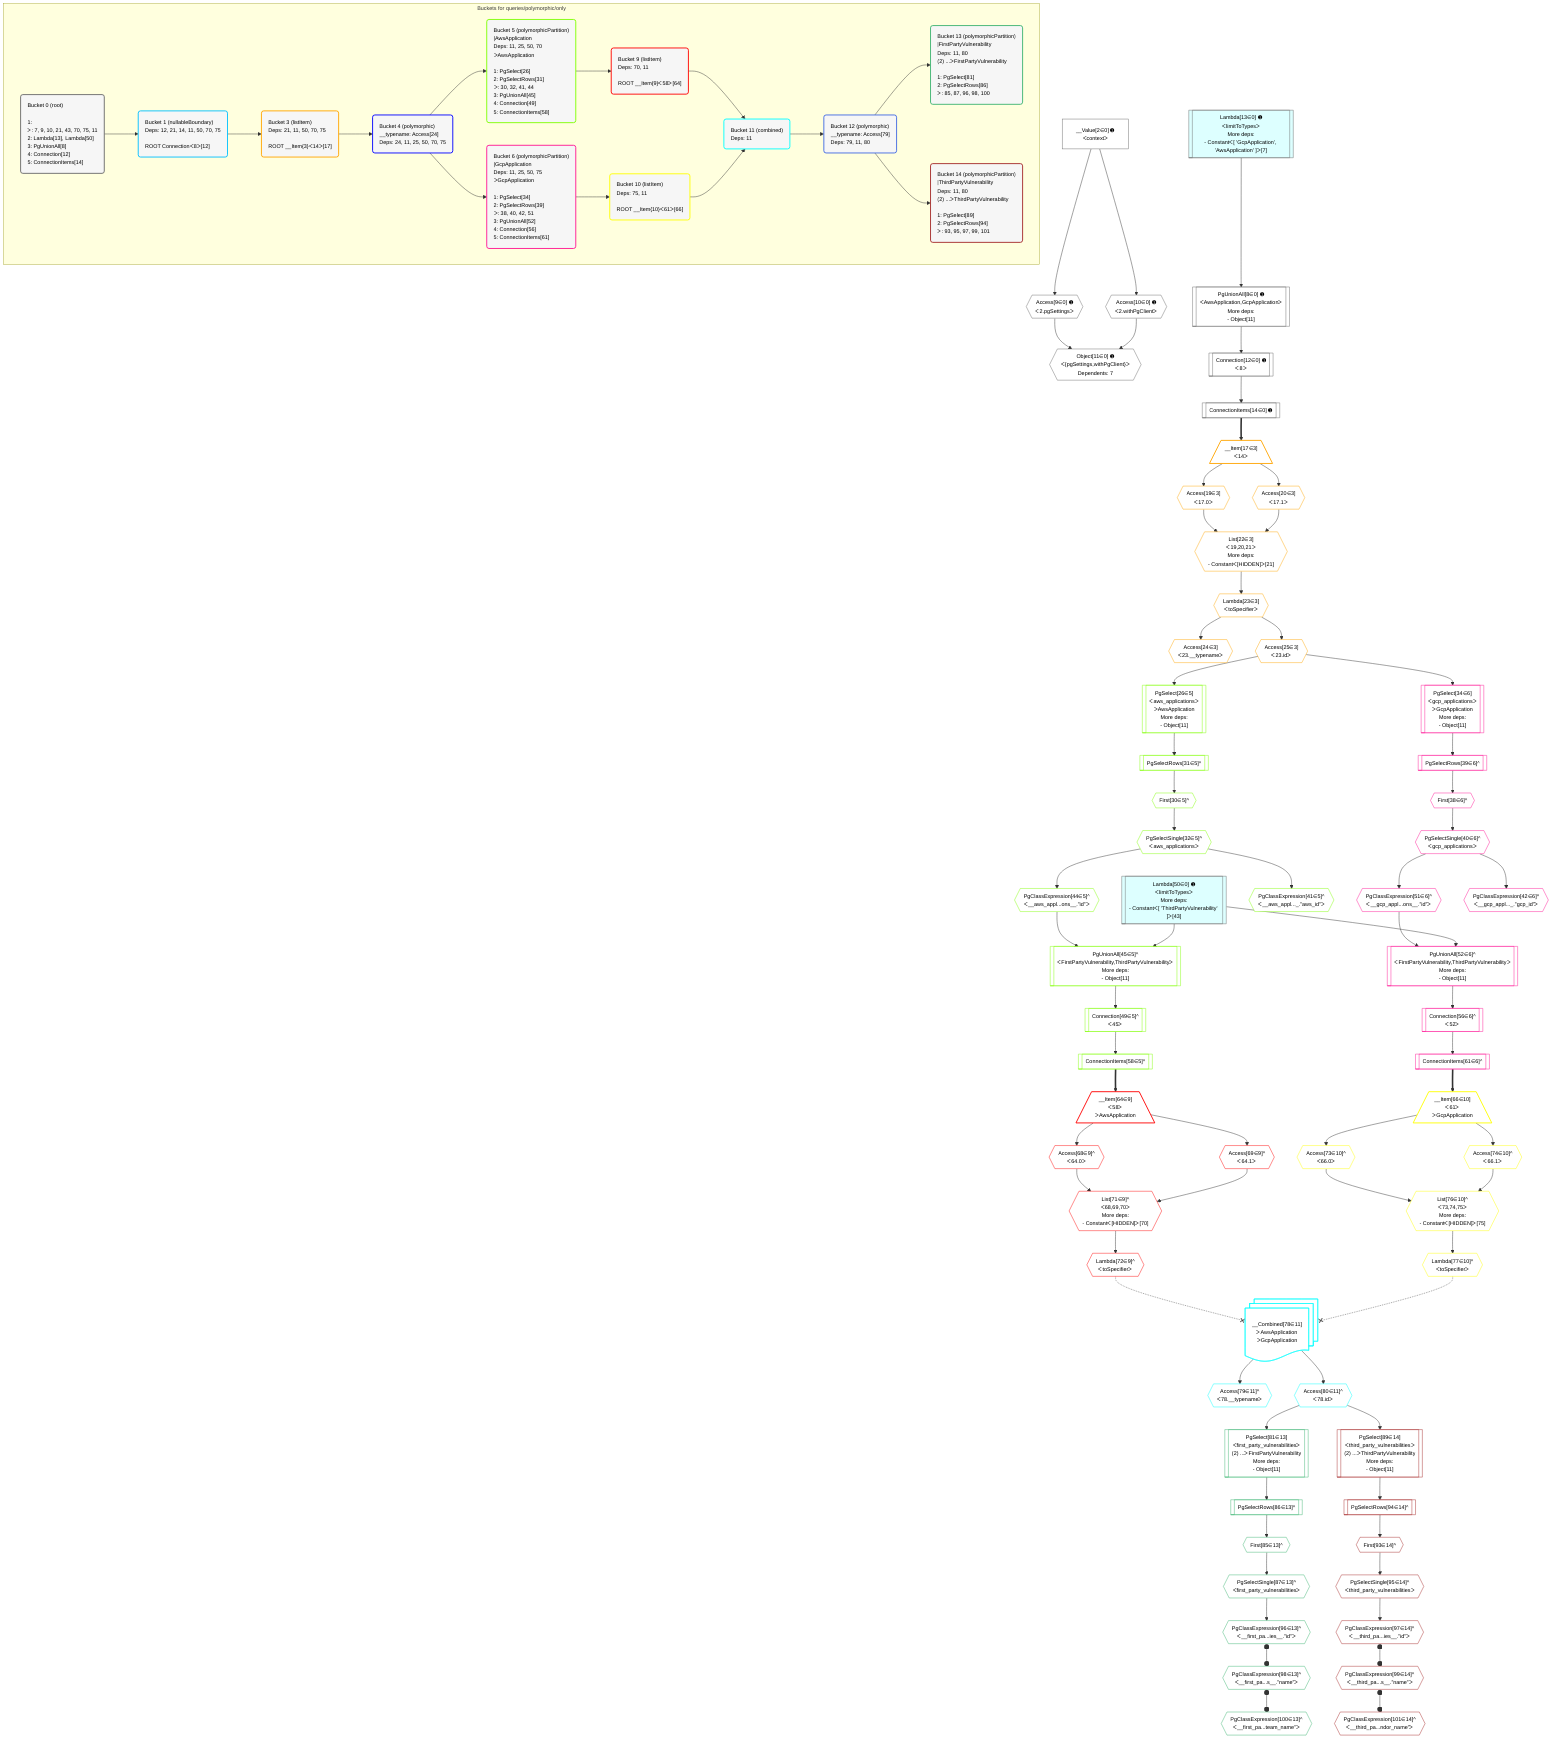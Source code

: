 %%{init: {'themeVariables': { 'fontSize': '12px'}}}%%
graph TD
    classDef path fill:#eee,stroke:#000,color:#000
    classDef plan fill:#fff,stroke-width:1px,color:#000
    classDef itemplan fill:#fff,stroke-width:2px,color:#000
    classDef unbatchedplan fill:#dff,stroke-width:1px,color:#000
    classDef sideeffectplan fill:#fcc,stroke-width:2px,color:#000
    classDef bucket fill:#f6f6f6,color:#000,stroke-width:2px,text-align:left

    subgraph "Buckets for queries/polymorphic/only"
    Bucket0("Bucket 0 (root)<br /><br />1: <br />ᐳ: 7, 9, 10, 21, 43, 70, 75, 11<br />2: Lambda[13], Lambda[50]<br />3: PgUnionAll[8]<br />4: Connection[12]<br />5: ConnectionItems[14]"):::bucket
    Bucket1("Bucket 1 (nullableBoundary)<br />Deps: 12, 21, 14, 11, 50, 70, 75<br /><br />ROOT Connectionᐸ8ᐳ[12]"):::bucket
    Bucket3("Bucket 3 (listItem)<br />Deps: 21, 11, 50, 70, 75<br /><br />ROOT __Item{3}ᐸ14ᐳ[17]"):::bucket
    Bucket4("Bucket 4 (polymorphic)<br />__typename: Access[24]<br />Deps: 24, 11, 25, 50, 70, 75"):::bucket
    Bucket5("Bucket 5 (polymorphicPartition)<br />|AwsApplication<br />Deps: 11, 25, 50, 70<br />ᐳAwsApplication<br /><br />1: PgSelect[26]<br />2: PgSelectRows[31]<br />ᐳ: 30, 32, 41, 44<br />3: PgUnionAll[45]<br />4: Connection[49]<br />5: ConnectionItems[58]"):::bucket
    Bucket6("Bucket 6 (polymorphicPartition)<br />|GcpApplication<br />Deps: 11, 25, 50, 75<br />ᐳGcpApplication<br /><br />1: PgSelect[34]<br />2: PgSelectRows[39]<br />ᐳ: 38, 40, 42, 51<br />3: PgUnionAll[52]<br />4: Connection[56]<br />5: ConnectionItems[61]"):::bucket
    Bucket9("Bucket 9 (listItem)<br />Deps: 70, 11<br /><br />ROOT __Item{9}ᐸ58ᐳ[64]"):::bucket
    Bucket10("Bucket 10 (listItem)<br />Deps: 75, 11<br /><br />ROOT __Item{10}ᐸ61ᐳ[66]"):::bucket
    Bucket11("Bucket 11 (combined)<br />Deps: 11"):::bucket
    Bucket12("Bucket 12 (polymorphic)<br />__typename: Access[79]<br />Deps: 79, 11, 80"):::bucket
    Bucket13("Bucket 13 (polymorphicPartition)<br />|FirstPartyVulnerability<br />Deps: 11, 80<br />(2) ...ᐳFirstPartyVulnerability<br /><br />1: PgSelect[81]<br />2: PgSelectRows[86]<br />ᐳ: 85, 87, 96, 98, 100"):::bucket
    Bucket14("Bucket 14 (polymorphicPartition)<br />|ThirdPartyVulnerability<br />Deps: 11, 80<br />(2) ...ᐳThirdPartyVulnerability<br /><br />1: PgSelect[89]<br />2: PgSelectRows[94]<br />ᐳ: 93, 95, 97, 99, 101"):::bucket
    end
    Bucket0 --> Bucket1
    Bucket1 --> Bucket3
    Bucket3 --> Bucket4
    Bucket4 --> Bucket5 & Bucket6
    Bucket5 --> Bucket9
    Bucket6 --> Bucket10
    Bucket9 --> Bucket11
    Bucket10 --> Bucket11
    Bucket11 --> Bucket12
    Bucket12 --> Bucket13 & Bucket14

    %% plan dependencies
    PgUnionAll8[["PgUnionAll[8∈0] ➊<br />ᐸAwsApplication,GcpApplicationᐳ<br />More deps:<br />- Object[11]"]]:::plan
    Lambda13[["Lambda[13∈0] ➊<br />ᐸlimitToTypesᐳ<br />More deps:<br />- Constantᐸ[ 'GcpApplication', 'AwsApplication' ]ᐳ[7]"]]:::unbatchedplan
    Lambda13 --> PgUnionAll8
    Object11{{"Object[11∈0] ➊<br />ᐸ{pgSettings,withPgClient}ᐳ<br />Dependents: 7"}}:::plan
    Access9{{"Access[9∈0] ➊<br />ᐸ2.pgSettingsᐳ"}}:::plan
    Access10{{"Access[10∈0] ➊<br />ᐸ2.withPgClientᐳ"}}:::plan
    Access9 & Access10 --> Object11
    __Value2["__Value[2∈0] ➊<br />ᐸcontextᐳ"]:::plan
    __Value2 --> Access9
    __Value2 --> Access10
    Connection12[["Connection[12∈0] ➊<br />ᐸ8ᐳ"]]:::plan
    PgUnionAll8 --> Connection12
    ConnectionItems14[["ConnectionItems[14∈0] ➊"]]:::plan
    Connection12 --> ConnectionItems14
    Lambda50[["Lambda[50∈0] ➊<br />ᐸlimitToTypesᐳ<br />More deps:<br />- Constantᐸ[ 'ThirdPartyVulnerability' ]ᐳ[43]"]]:::unbatchedplan
    List22{{"List[22∈3]<br />ᐸ19,20,21ᐳ<br />More deps:<br />- Constantᐸ[HIDDEN]ᐳ[21]"}}:::plan
    Access19{{"Access[19∈3]<br />ᐸ17.0ᐳ"}}:::plan
    Access20{{"Access[20∈3]<br />ᐸ17.1ᐳ"}}:::plan
    Access19 & Access20 --> List22
    __Item17[/"__Item[17∈3]<br />ᐸ14ᐳ"\]:::itemplan
    ConnectionItems14 ==> __Item17
    __Item17 --> Access19
    __Item17 --> Access20
    Lambda23{{"Lambda[23∈3]<br />ᐸtoSpecifierᐳ"}}:::plan
    List22 --> Lambda23
    Access24{{"Access[24∈3]<br />ᐸ23.__typenameᐳ"}}:::plan
    Lambda23 --> Access24
    Access25{{"Access[25∈3]<br />ᐸ23.idᐳ"}}:::plan
    Lambda23 --> Access25
    PgUnionAll45[["PgUnionAll[45∈5]^<br />ᐸFirstPartyVulnerability,ThirdPartyVulnerabilityᐳ<br />More deps:<br />- Object[11]"]]:::plan
    PgClassExpression44{{"PgClassExpression[44∈5]^<br />ᐸ__aws_appl...ons__.”id”ᐳ"}}:::plan
    PgClassExpression44 & Lambda50 --> PgUnionAll45
    PgSelect26[["PgSelect[26∈5]<br />ᐸaws_applicationsᐳ<br />ᐳAwsApplication<br />More deps:<br />- Object[11]"]]:::plan
    Access25 --> PgSelect26
    First30{{"First[30∈5]^"}}:::plan
    PgSelectRows31[["PgSelectRows[31∈5]^"]]:::plan
    PgSelectRows31 --> First30
    PgSelect26 --> PgSelectRows31
    PgSelectSingle32{{"PgSelectSingle[32∈5]^<br />ᐸaws_applicationsᐳ"}}:::plan
    First30 --> PgSelectSingle32
    PgClassExpression41{{"PgClassExpression[41∈5]^<br />ᐸ__aws_appl..._.”aws_id”ᐳ"}}:::plan
    PgSelectSingle32 --> PgClassExpression41
    PgSelectSingle32 --> PgClassExpression44
    Connection49[["Connection[49∈5]^<br />ᐸ45ᐳ"]]:::plan
    PgUnionAll45 --> Connection49
    ConnectionItems58[["ConnectionItems[58∈5]^"]]:::plan
    Connection49 --> ConnectionItems58
    PgUnionAll52[["PgUnionAll[52∈6]^<br />ᐸFirstPartyVulnerability,ThirdPartyVulnerabilityᐳ<br />More deps:<br />- Object[11]"]]:::plan
    PgClassExpression51{{"PgClassExpression[51∈6]^<br />ᐸ__gcp_appl...ons__.”id”ᐳ"}}:::plan
    PgClassExpression51 & Lambda50 --> PgUnionAll52
    PgSelect34[["PgSelect[34∈6]<br />ᐸgcp_applicationsᐳ<br />ᐳGcpApplication<br />More deps:<br />- Object[11]"]]:::plan
    Access25 --> PgSelect34
    First38{{"First[38∈6]^"}}:::plan
    PgSelectRows39[["PgSelectRows[39∈6]^"]]:::plan
    PgSelectRows39 --> First38
    PgSelect34 --> PgSelectRows39
    PgSelectSingle40{{"PgSelectSingle[40∈6]^<br />ᐸgcp_applicationsᐳ"}}:::plan
    First38 --> PgSelectSingle40
    PgClassExpression42{{"PgClassExpression[42∈6]^<br />ᐸ__gcp_appl..._.”gcp_id”ᐳ"}}:::plan
    PgSelectSingle40 --> PgClassExpression42
    PgSelectSingle40 --> PgClassExpression51
    Connection56[["Connection[56∈6]^<br />ᐸ52ᐳ"]]:::plan
    PgUnionAll52 --> Connection56
    ConnectionItems61[["ConnectionItems[61∈6]^"]]:::plan
    Connection56 --> ConnectionItems61
    List71{{"List[71∈9]^<br />ᐸ68,69,70ᐳ<br />More deps:<br />- Constantᐸ[HIDDEN]ᐳ[70]"}}:::plan
    Access68{{"Access[68∈9]^<br />ᐸ64.0ᐳ"}}:::plan
    Access69{{"Access[69∈9]^<br />ᐸ64.1ᐳ"}}:::plan
    Access68 & Access69 --> List71
    __Item64[/"__Item[64∈9]<br />ᐸ58ᐳ<br />ᐳAwsApplication"\]:::itemplan
    ConnectionItems58 ==> __Item64
    __Item64 --> Access68
    __Item64 --> Access69
    Lambda72{{"Lambda[72∈9]^<br />ᐸtoSpecifierᐳ"}}:::plan
    List71 --> Lambda72
    List76{{"List[76∈10]^<br />ᐸ73,74,75ᐳ<br />More deps:<br />- Constantᐸ[HIDDEN]ᐳ[75]"}}:::plan
    Access73{{"Access[73∈10]^<br />ᐸ66.0ᐳ"}}:::plan
    Access74{{"Access[74∈10]^<br />ᐸ66.1ᐳ"}}:::plan
    Access73 & Access74 --> List76
    __Item66[/"__Item[66∈10]<br />ᐸ61ᐳ<br />ᐳGcpApplication"\]:::itemplan
    ConnectionItems61 ==> __Item66
    __Item66 --> Access73
    __Item66 --> Access74
    Lambda77{{"Lambda[77∈10]^<br />ᐸtoSpecifierᐳ"}}:::plan
    List76 --> Lambda77
    Access79{{"Access[79∈11]^<br />ᐸ78.__typenameᐳ"}}:::plan
    __Value78:::plan@{shape: docs, label: "__Combined[78∈11]<br />ᐳAwsApplication<br />ᐳGcpApplication"}
    __Value78 --> Access79
    Access80{{"Access[80∈11]^<br />ᐸ78.idᐳ"}}:::plan
    __Value78 --> Access80
    PgSelect81[["PgSelect[81∈13]<br />ᐸfirst_party_vulnerabilitiesᐳ<br />(2) ...ᐳFirstPartyVulnerability<br />More deps:<br />- Object[11]"]]:::plan
    Access80 --> PgSelect81
    First85{{"First[85∈13]^"}}:::plan
    PgSelectRows86[["PgSelectRows[86∈13]^"]]:::plan
    PgSelectRows86 --> First85
    PgSelect81 --> PgSelectRows86
    PgSelectSingle87{{"PgSelectSingle[87∈13]^<br />ᐸfirst_party_vulnerabilitiesᐳ"}}:::plan
    First85 --> PgSelectSingle87
    PgClassExpression96{{"PgClassExpression[96∈13]^<br />ᐸ__first_pa...ies__.”id”ᐳ"}}:::plan
    PgSelectSingle87 --> PgClassExpression96
    PgClassExpression98{{"PgClassExpression[98∈13]^<br />ᐸ__first_pa...s__.”name”ᐳ"}}:::plan
    PgClassExpression96 o--o PgClassExpression98
    PgClassExpression100{{"PgClassExpression[100∈13]^<br />ᐸ__first_pa...team_name”ᐳ"}}:::plan
    PgClassExpression98 o--o PgClassExpression100
    PgSelect89[["PgSelect[89∈14]<br />ᐸthird_party_vulnerabilitiesᐳ<br />(2) ...ᐳThirdPartyVulnerability<br />More deps:<br />- Object[11]"]]:::plan
    Access80 --> PgSelect89
    First93{{"First[93∈14]^"}}:::plan
    PgSelectRows94[["PgSelectRows[94∈14]^"]]:::plan
    PgSelectRows94 --> First93
    PgSelect89 --> PgSelectRows94
    PgSelectSingle95{{"PgSelectSingle[95∈14]^<br />ᐸthird_party_vulnerabilitiesᐳ"}}:::plan
    First93 --> PgSelectSingle95
    PgClassExpression97{{"PgClassExpression[97∈14]^<br />ᐸ__third_pa...ies__.”id”ᐳ"}}:::plan
    PgSelectSingle95 --> PgClassExpression97
    PgClassExpression99{{"PgClassExpression[99∈14]^<br />ᐸ__third_pa...s__.”name”ᐳ"}}:::plan
    PgClassExpression97 o--o PgClassExpression99
    PgClassExpression101{{"PgClassExpression[101∈14]^<br />ᐸ__third_pa...ndor_name”ᐳ"}}:::plan
    PgClassExpression99 o--o PgClassExpression101

    %% define steps
    classDef bucket0 stroke:#696969
    class Bucket0,__Value2,PgUnionAll8,Access9,Access10,Object11,Connection12,Lambda13,ConnectionItems14,Lambda50 bucket0
    classDef bucket1 stroke:#00bfff
    class Bucket1 bucket1
    classDef bucket3 stroke:#ffa500
    class Bucket3,__Item17,Access19,Access20,List22,Lambda23,Access24,Access25 bucket3
    classDef bucket4 stroke:#0000ff
    class Bucket4 bucket4
    classDef bucket5 stroke:#7fff00
    class Bucket5,PgSelect26,First30,PgSelectRows31,PgSelectSingle32,PgClassExpression41,PgClassExpression44,PgUnionAll45,Connection49,ConnectionItems58 bucket5
    classDef bucket6 stroke:#ff1493
    class Bucket6,PgSelect34,First38,PgSelectRows39,PgSelectSingle40,PgClassExpression42,PgClassExpression51,PgUnionAll52,Connection56,ConnectionItems61 bucket6
    classDef bucket9 stroke:#ff0000
    class Bucket9,__Item64,Access68,Access69,List71,Lambda72 bucket9
    classDef bucket10 stroke:#ffff00
    class Bucket10,__Item66,Access73,Access74,List76,Lambda77 bucket10
    classDef bucket11 stroke:#00ffff
    class Bucket11,__Value78,Access79,Access80 bucket11
    classDef bucket12 stroke:#4169e1
    class Bucket12 bucket12
    classDef bucket13 stroke:#3cb371
    class Bucket13,PgSelect81,First85,PgSelectRows86,PgSelectSingle87,PgClassExpression96,PgClassExpression98,PgClassExpression100 bucket13
    classDef bucket14 stroke:#a52a2a
    class Bucket14,PgSelect89,First93,PgSelectRows94,PgSelectSingle95,PgClassExpression97,PgClassExpression99,PgClassExpression101 bucket14

    Lambda72 -.-x __Value78
    Lambda77 -.-x __Value78